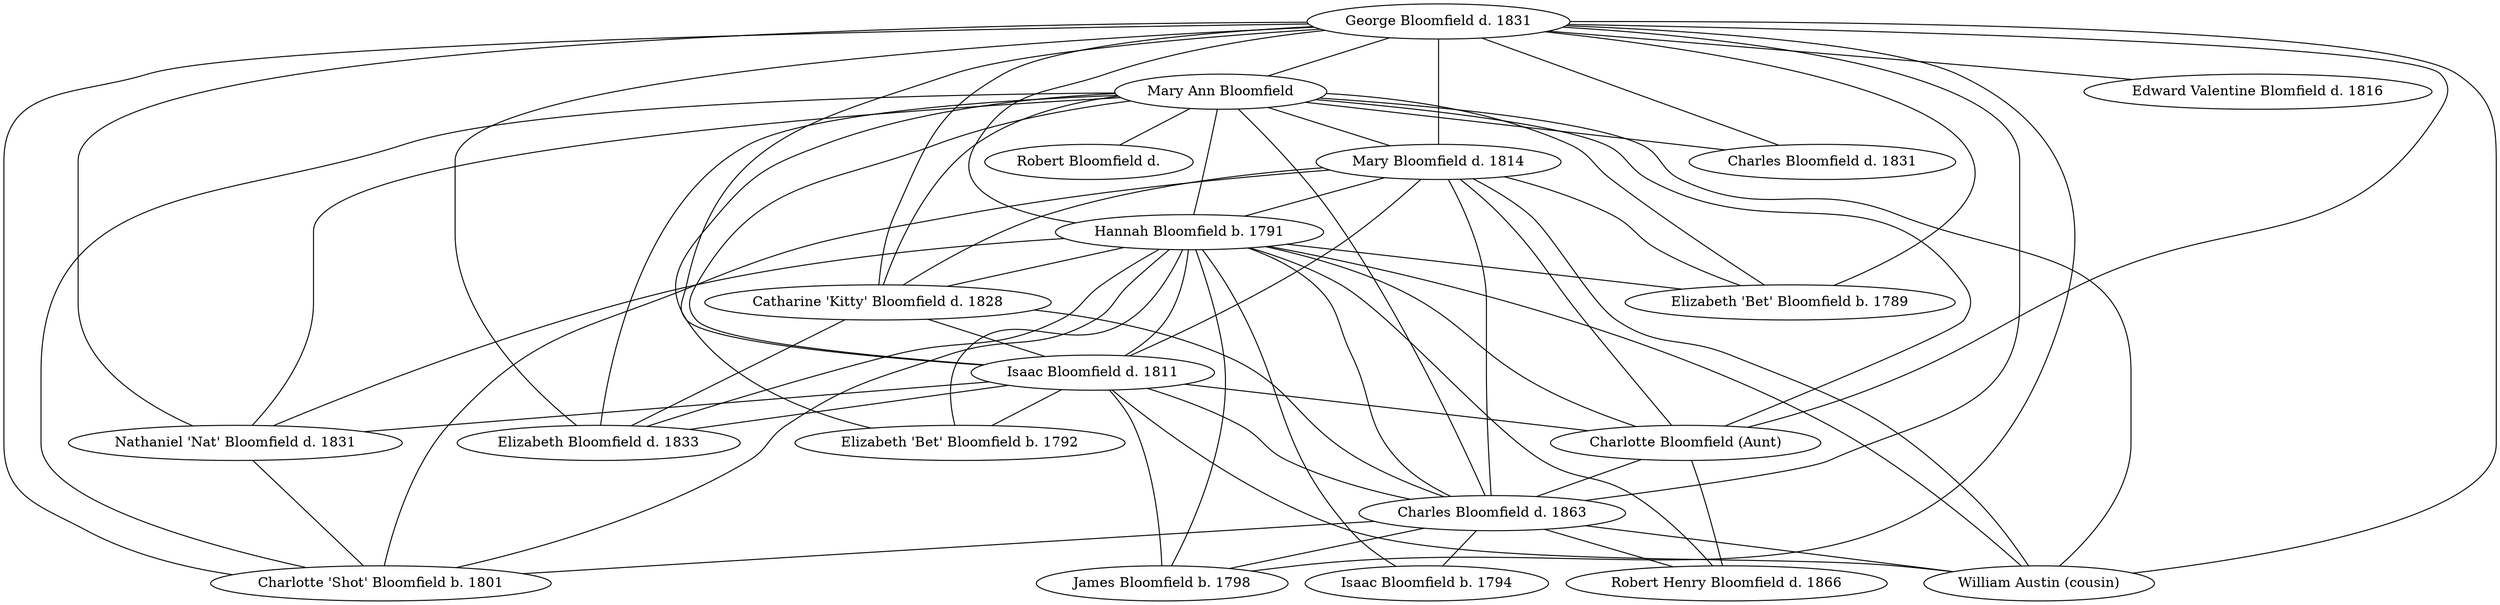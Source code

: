 graph output {
	"George Bloomfield d. 1831" -- "Nathaniel 'Nat' Bloomfield d. 1831";
	"George Bloomfield d. 1831" -- "William Austin (cousin)";
	"George Bloomfield d. 1831" -- "Catharine 'Kitty' Bloomfield d. 1828";
	"Mary Ann Bloomfield" -- "Charles Bloomfield d. 1863";
	"Isaac Bloomfield d. 1811" -- "James Bloomfield b. 1798";
	"Hannah Bloomfield b. 1791" -- "Charles Bloomfield d. 1863";
	"George Bloomfield d. 1831" -- "Isaac Bloomfield d. 1811";
	"Mary Bloomfield d. 1814" -- "Isaac Bloomfield d. 1811";
	"Mary Ann Bloomfield" -- "Hannah Bloomfield b. 1791";
	"Charles Bloomfield d. 1863" -- "Charlotte 'Shot' Bloomfield b. 1801";
	"Isaac Bloomfield d. 1811" -- "Charles Bloomfield d. 1863";
	"Mary Ann Bloomfield" -- "Mary Bloomfield d. 1814";
	"Hannah Bloomfield b. 1791" -- "Elizabeth Bloomfield d. 1833";
	"Mary Ann Bloomfield" -- "Charlotte Bloomfield (Aunt)";
	"George Bloomfield d. 1831" -- "Elizabeth 'Bet' Bloomfield b. 1789";
	"Hannah Bloomfield b. 1791" -- "Robert Henry Bloomfield d. 1866";
	"Hannah Bloomfield b. 1791" -- "Elizabeth 'Bet' Bloomfield b. 1789";
	"Mary Ann Bloomfield" -- "Nathaniel 'Nat' Bloomfield d. 1831";
	"Mary Bloomfield d. 1814" -- "William Austin (cousin)";
	"Isaac Bloomfield d. 1811" -- "Elizabeth Bloomfield d. 1833";
	"George Bloomfield d. 1831" -- "Charles Bloomfield d. 1831";
	"Mary Ann Bloomfield" -- "Isaac Bloomfield d. 1811";
	"George Bloomfield d. 1831" -- "Charles Bloomfield d. 1863";
	"Mary Ann Bloomfield" -- "Catharine 'Kitty' Bloomfield d. 1828";
	"Hannah Bloomfield b. 1791" -- "Charlotte 'Shot' Bloomfield b. 1801";
	"Mary Ann Bloomfield" -- "Elizabeth 'Bet' Bloomfield b. 1789";
	"Mary Ann Bloomfield" -- "William Austin (cousin)";
	"Mary Bloomfield d. 1814" -- "Hannah Bloomfield b. 1791";
	"Mary Ann Bloomfield" -- "Charlotte 'Shot' Bloomfield b. 1801";
	"Hannah Bloomfield b. 1791" -- "James Bloomfield b. 1798";
	"Mary Bloomfield d. 1814" -- "George Bloomfield d. 1831";
	"Hannah Bloomfield b. 1791" -- "William Austin (cousin)";
	"Mary Bloomfield d. 1814" -- "Charles Bloomfield d. 1863";
	"Charles Bloomfield d. 1863" -- "James Bloomfield b. 1798";
	"George Bloomfield d. 1831" -- "Mary Ann Bloomfield";
	"Charles Bloomfield d. 1863" -- "Catharine 'Kitty' Bloomfield d. 1828";
	"Hannah Bloomfield b. 1791" -- "Isaac Bloomfield b. 1794";
	"Catharine 'Kitty' Bloomfield d. 1828" -- "Elizabeth Bloomfield d. 1833";
	"Isaac Bloomfield d. 1811" -- "William Austin (cousin)";
	"George Bloomfield d. 1831" -- "Charlotte 'Shot' Bloomfield b. 1801";
	"Hannah Bloomfield b. 1791" -- "Nathaniel 'Nat' Bloomfield d. 1831";
	"Hannah Bloomfield b. 1791" -- "Isaac Bloomfield d. 1811";
	"Mary Ann Bloomfield" -- "Charles Bloomfield d. 1831";
	"Mary Ann Bloomfield" -- "Robert Bloomfield d.";
	"Mary Bloomfield d. 1814" -- "Charlotte 'Shot' Bloomfield b. 1801";
	"Charles Bloomfield d. 1863" -- "Isaac Bloomfield b. 1794";
	"Mary Bloomfield d. 1814" -- "Charlotte Bloomfield (Aunt)";
	"Mary Ann Bloomfield" -- "Elizabeth 'Bet' Bloomfield b. 1792";
	"Mary Bloomfield d. 1814" -- "Catharine 'Kitty' Bloomfield d. 1828";
	"Hannah Bloomfield b. 1791" -- "George Bloomfield d. 1831";
	"Hannah Bloomfield b. 1791" -- "Charlotte Bloomfield (Aunt)";
	"George Bloomfield d. 1831" -- "James Bloomfield b. 1798";
	"Isaac Bloomfield d. 1811" -- "Charlotte Bloomfield (Aunt)";
	"Charles Bloomfield d. 1863" -- "Robert Henry Bloomfield d. 1866";
	"George Bloomfield d. 1831" -- "Charlotte Bloomfield (Aunt)";
	"Charlotte Bloomfield (Aunt)" -- "Charles Bloomfield d. 1863";
	"Charlotte Bloomfield (Aunt)" -- "Robert Henry Bloomfield d. 1866";
	"Charles Bloomfield d. 1863" -- "William Austin (cousin)";
	"Mary Ann Bloomfield" -- "Elizabeth Bloomfield d. 1833";
	"George Bloomfield d. 1831" -- "Edward Valentine Blomfield d. 1816";
	"Hannah Bloomfield b. 1791" -- "Catharine 'Kitty' Bloomfield d. 1828";
	"George Bloomfield d. 1831" -- "Elizabeth Bloomfield d. 1833";
	"Nathaniel 'Nat' Bloomfield d. 1831" -- "Charlotte 'Shot' Bloomfield b. 1801";
	"Catharine 'Kitty' Bloomfield d. 1828" -- "Isaac Bloomfield d. 1811";
	"Hannah Bloomfield b. 1791" -- "Elizabeth 'Bet' Bloomfield b. 1792";
	"Mary Bloomfield d. 1814" -- "Elizabeth 'Bet' Bloomfield b. 1789";
	"Isaac Bloomfield d. 1811" -- "Elizabeth 'Bet' Bloomfield b. 1792";
	"Isaac Bloomfield d. 1811" -- "Nathaniel 'Nat' Bloomfield d. 1831";
}
